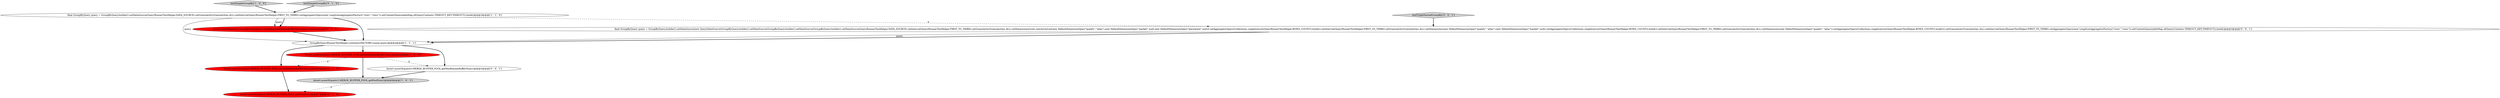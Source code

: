 digraph {
0 [style = filled, label = "testSimpleGroupBy['1', '0', '0']", fillcolor = lightgray, shape = diamond image = "AAA0AAABBB1BBB"];
4 [style = filled, label = "final GroupByQuery query = GroupByQuery.builder().setDataSource(QueryRunnerTestHelper.DATA_SOURCE).setGranularity(Granularities.ALL).setInterval(QueryRunnerTestHelper.FIRST_TO_THIRD).setAggregatorSpecs(new LongSumAggregatorFactory(\"rows\",\"rows\")).setContext(ImmutableMap.of(QueryContexts.TIMEOUT_KEY,TIMEOUT)).build()@@@3@@@['1', '1', '0']", fillcolor = white, shape = ellipse image = "AAA0AAABBB1BBB"];
5 [style = filled, label = "Assert.assertEquals(4,MERGE_BUFFER_POOL.getPoolSize())@@@7@@@['0', '1', '0']", fillcolor = red, shape = ellipse image = "AAA1AAABBB2BBB"];
11 [style = filled, label = "Assert.assertEquals(0,MERGE_BUFFER_POOL.getMinRemainBufferNum())@@@5@@@['0', '0', '1']", fillcolor = white, shape = ellipse image = "AAA0AAABBB3BBB"];
6 [style = filled, label = "Assert.assertEquals(0,GroupByStrategyV2.countRequiredMergeBufferNum(query))@@@4@@@['0', '1', '0']", fillcolor = red, shape = ellipse image = "AAA1AAABBB2BBB"];
8 [style = filled, label = "Assert.assertEquals(3,MERGE_BUFFER_POOL.getMinRemainBufferNum())@@@6@@@['0', '1', '0']", fillcolor = red, shape = ellipse image = "AAA1AAABBB2BBB"];
7 [style = filled, label = "testSimpleGroupBy['0', '1', '0']", fillcolor = lightgray, shape = diamond image = "AAA0AAABBB2BBB"];
3 [style = filled, label = "Assert.assertEquals(3,MERGE_BUFFER_POOL.getPoolSize())@@@6@@@['1', '0', '1']", fillcolor = lightgray, shape = ellipse image = "AAA0AAABBB1BBB"];
9 [style = filled, label = "final GroupByQuery query = GroupByQuery.builder().setDataSource(new QueryDataSource(GroupByQuery.builder().setDataSource(GroupByQuery.builder().setDataSource(GroupByQuery.builder().setDataSource(QueryRunnerTestHelper.DATA_SOURCE).setInterval(QueryRunnerTestHelper.FIRST_TO_THIRD).setGranularity(Granularities.ALL).setDimensions(Lists.newArrayList(new DefaultDimensionSpec(\"quality\",\"alias\"),new DefaultDimensionSpec(\"market\",null),new DefaultDimensionSpec(\"placement\",null))).setAggregatorSpecs(Collections.singletonList(QueryRunnerTestHelper.ROWS_COUNT)).build()).setInterval(QueryRunnerTestHelper.FIRST_TO_THIRD).setGranularity(Granularities.ALL).setDimensions(new DefaultDimensionSpec(\"quality\",\"alias\"),new DefaultDimensionSpec(\"market\",null)).setAggregatorSpecs(Collections.singletonList(QueryRunnerTestHelper.ROWS_COUNT)).build()).setInterval(QueryRunnerTestHelper.FIRST_TO_THIRD).setGranularity(Granularities.ALL).setDimensions(new DefaultDimensionSpec(\"quality\",\"alias\")).setAggregatorSpecs(Collections.singletonList(QueryRunnerTestHelper.ROWS_COUNT)).build())).setGranularity(Granularities.ALL).setInterval(QueryRunnerTestHelper.FIRST_TO_THIRD).setAggregatorSpecs(new LongSumAggregatorFactory(\"rows\",\"rows\")).setContext(ImmutableMap.of(QueryContexts.TIMEOUT_KEY,TIMEOUT)).build()@@@3@@@['0', '0', '1']", fillcolor = white, shape = ellipse image = "AAA0AAABBB3BBB"];
10 [style = filled, label = "testTripleNestedGroupBy['0', '0', '1']", fillcolor = lightgray, shape = diamond image = "AAA0AAABBB3BBB"];
1 [style = filled, label = "Assert.assertEquals(2,MERGE_BUFFER_POOL.getMinRemainBufferNum())@@@5@@@['1', '0', '0']", fillcolor = red, shape = ellipse image = "AAA1AAABBB1BBB"];
2 [style = filled, label = "GroupByQueryRunnerTestHelper.runQuery(FACTORY,runner,query)@@@4@@@['1', '1', '1']", fillcolor = white, shape = ellipse image = "AAA0AAABBB1BBB"];
1->3 [style = bold, label=""];
3->5 [style = dashed, label="0"];
1->8 [style = dashed, label="0"];
4->9 [style = dashed, label="0"];
10->9 [style = bold, label=""];
4->6 [style = solid, label="query"];
4->2 [style = bold, label=""];
7->4 [style = bold, label=""];
8->5 [style = bold, label=""];
11->3 [style = bold, label=""];
4->2 [style = solid, label="query"];
0->4 [style = bold, label=""];
4->6 [style = bold, label=""];
9->2 [style = bold, label=""];
2->1 [style = bold, label=""];
2->11 [style = bold, label=""];
1->11 [style = dashed, label="0"];
2->8 [style = bold, label=""];
6->2 [style = bold, label=""];
9->2 [style = solid, label="query"];
}
